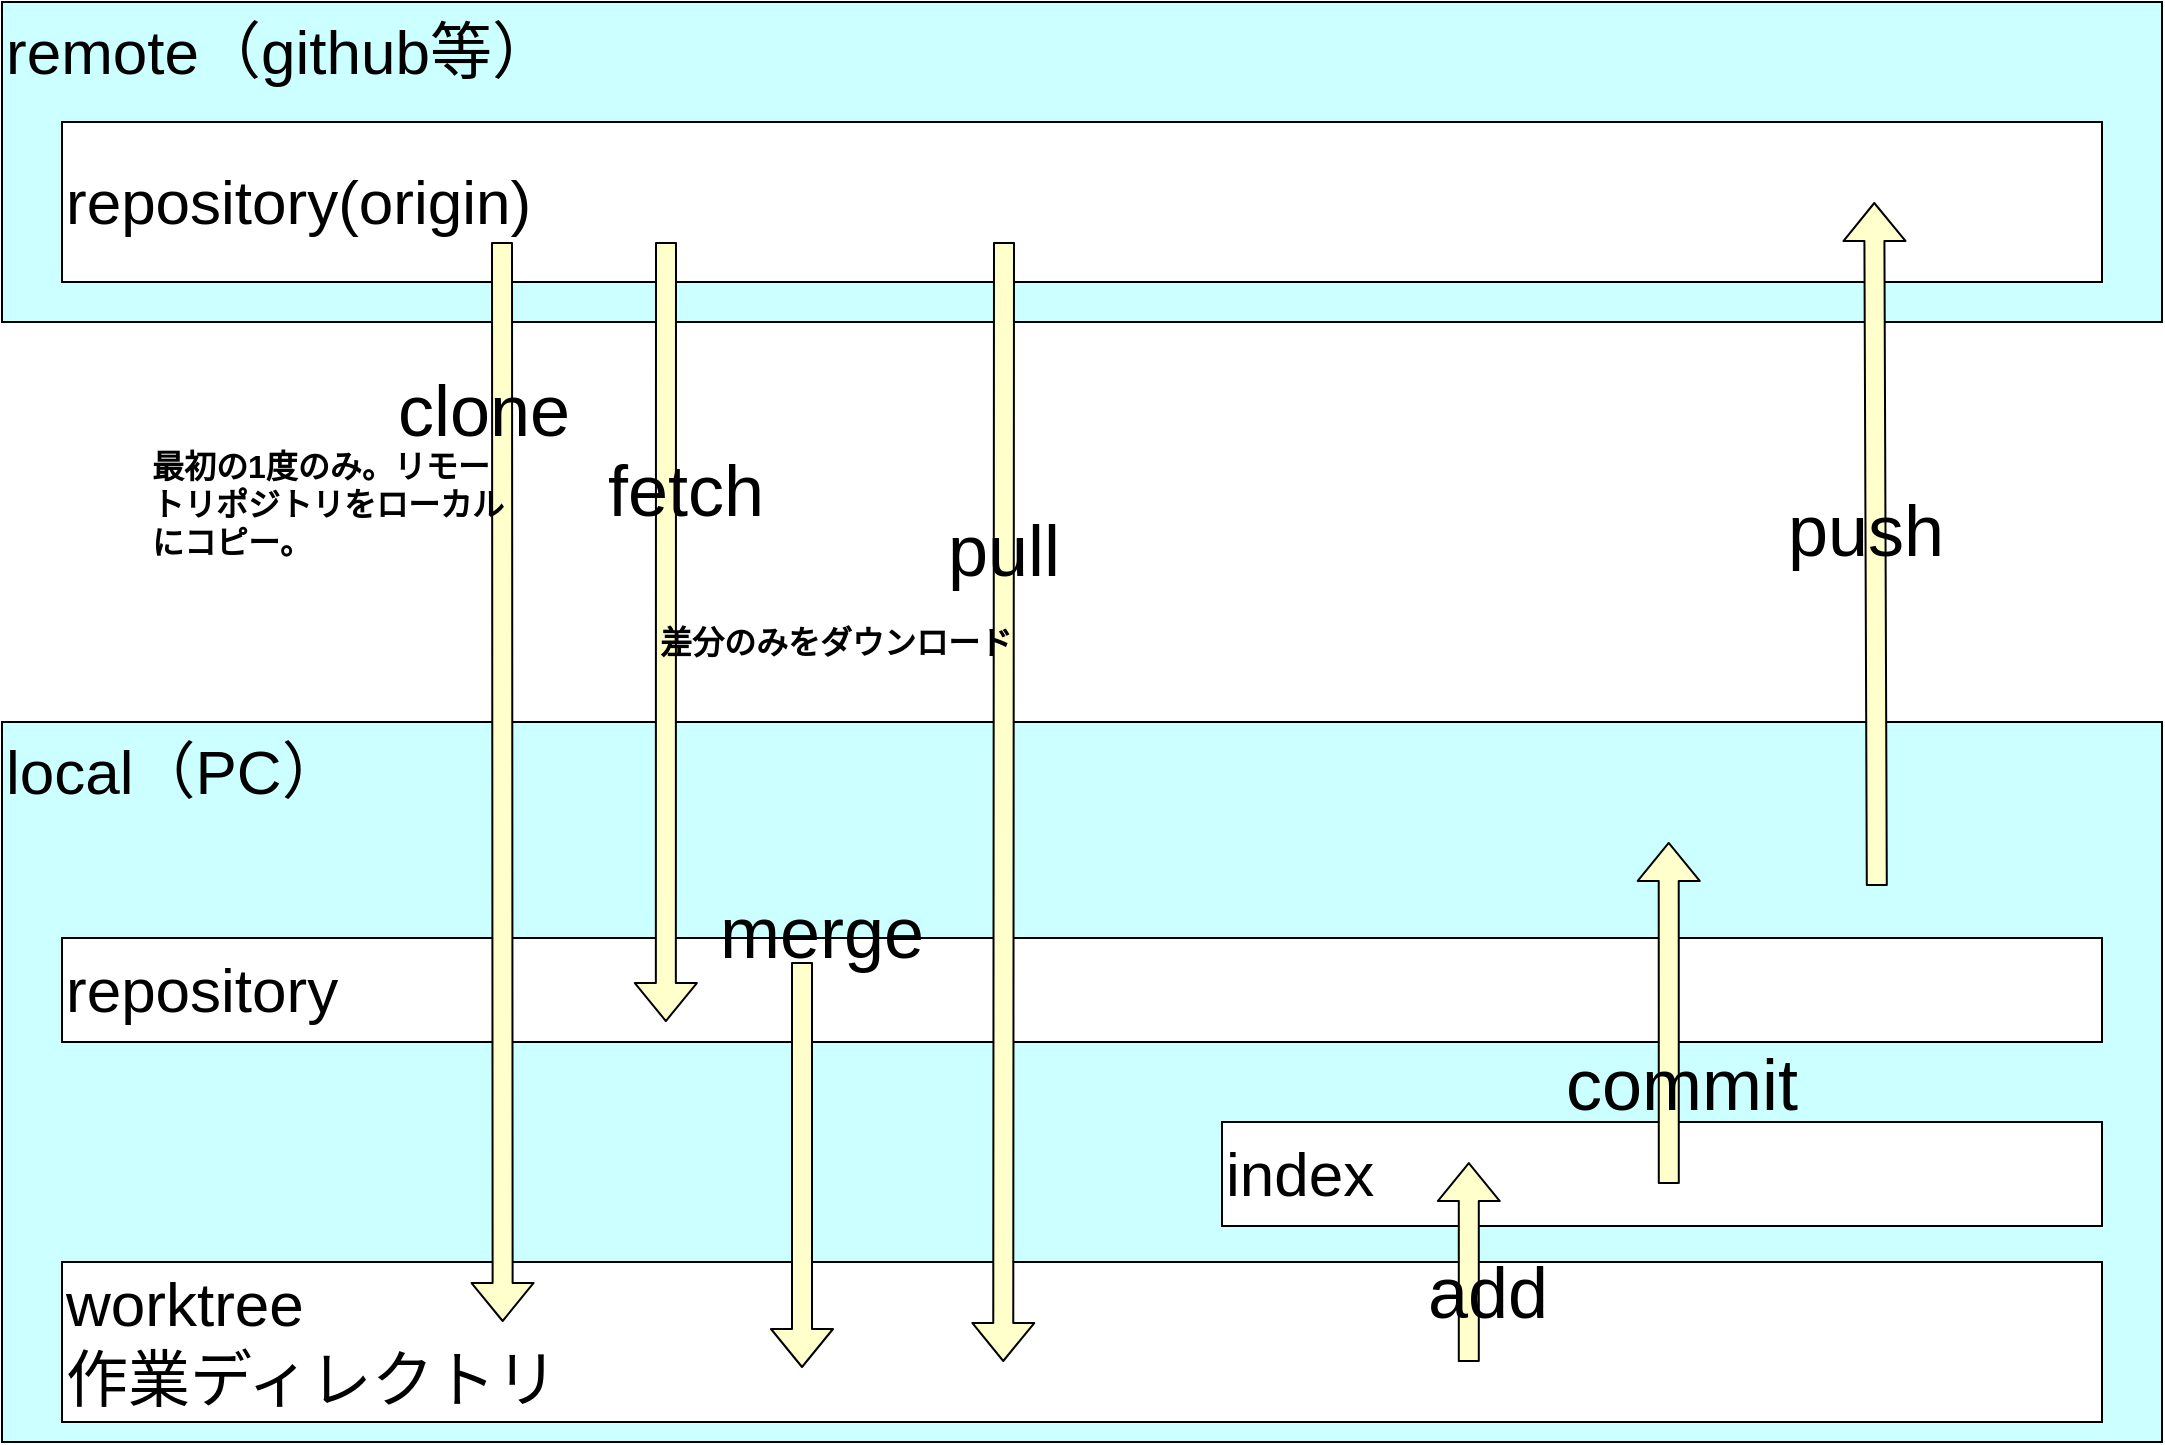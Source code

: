 <mxfile>
    <diagram id="EZC2hPnOzM7d66sxiqU1" name="ページ1">
        <mxGraphModel dx="1275" dy="799" grid="1" gridSize="10" guides="1" tooltips="1" connect="1" arrows="1" fold="1" page="1" pageScale="1" pageWidth="1169" pageHeight="827" background="#ffffff" math="0" shadow="0">
            <root>
                <mxCell id="0"/>
                <mxCell id="1" parent="0"/>
                <mxCell id="2" value="remote（github等）" style="rounded=0;whiteSpace=wrap;html=1;fillColor=#CCFFFF;strokeColor=#000000;fontColor=#000000;fontSize=31;align=left;verticalAlign=top;" parent="1" vertex="1">
                    <mxGeometry x="40" y="40" width="1080" height="160" as="geometry"/>
                </mxCell>
                <mxCell id="4" value="local（PC）" style="rounded=0;whiteSpace=wrap;html=1;fillColor=#CCFFFF;strokeColor=#000000;fontColor=#000000;fontSize=31;align=left;verticalAlign=top;" parent="1" vertex="1">
                    <mxGeometry x="40" y="400" width="1080" height="360" as="geometry"/>
                </mxCell>
                <mxCell id="3" value="repository" style="rounded=0;whiteSpace=wrap;html=1;fillColor=#FFFFFF;strokeColor=#000000;fontColor=#000000;fontSize=31;align=left;" parent="1" vertex="1">
                    <mxGeometry x="70" y="508" width="1020" height="52" as="geometry"/>
                </mxCell>
                <mxCell id="6" value="repository(origin)" style="rounded=0;whiteSpace=wrap;html=1;fillColor=#FFFFFF;strokeColor=#000000;fontColor=#000000;fontSize=31;align=left;" parent="1" vertex="1">
                    <mxGeometry x="70" y="100" width="1020" height="80" as="geometry"/>
                </mxCell>
                <mxCell id="11" value="" style="shape=flexArrow;endArrow=classic;html=1;fontSize=31;fontColor=#000000;labelBackgroundColor=#000000;fillColor=#FFFFCC;strokeColor=#000000;exitX=0.196;exitY=0.75;exitDx=0;exitDy=0;exitPerimeter=0;entryX=0.296;entryY=0.808;entryDx=0;entryDy=0;entryPerimeter=0;" parent="1" edge="1" target="3">
                    <mxGeometry width="50" height="50" relative="1" as="geometry">
                        <mxPoint x="372" y="160" as="sourcePoint"/>
                        <mxPoint x="372" y="480" as="targetPoint"/>
                    </mxGeometry>
                </mxCell>
                <mxCell id="12" value="&lt;font style=&quot;font-size: 36px;&quot;&gt;fetch&lt;/font&gt;" style="text;html=1;strokeColor=none;fillColor=none;align=center;verticalAlign=middle;whiteSpace=wrap;rounded=0;fontSize=31;fontColor=#000000;" parent="1" vertex="1">
                    <mxGeometry x="352" y="269" width="60" height="30" as="geometry"/>
                </mxCell>
                <mxCell id="15" value="index" style="rounded=0;whiteSpace=wrap;html=1;fillColor=#FFFFFF;strokeColor=#000000;fontColor=#000000;fontSize=31;align=left;" parent="1" vertex="1">
                    <mxGeometry x="650" y="600" width="440" height="52" as="geometry"/>
                </mxCell>
                <mxCell id="16" value="worktree&lt;br&gt;作業ディレクトリ" style="rounded=0;whiteSpace=wrap;html=1;fillColor=#FFFFFF;strokeColor=#000000;fontColor=#000000;fontSize=31;align=left;" parent="1" vertex="1">
                    <mxGeometry x="70" y="670" width="1020" height="80" as="geometry"/>
                </mxCell>
                <mxCell id="8" value="" style="shape=flexArrow;endArrow=classic;html=1;fontSize=31;fontColor=#000000;labelBackgroundColor=#000000;fillColor=#FFFFCC;strokeColor=#000000;exitX=0.196;exitY=0.75;exitDx=0;exitDy=0;exitPerimeter=0;entryX=0.216;entryY=0.375;entryDx=0;entryDy=0;entryPerimeter=0;" parent="1" target="16" edge="1">
                    <mxGeometry width="50" height="50" relative="1" as="geometry">
                        <mxPoint x="290.0" y="160" as="sourcePoint"/>
                        <mxPoint x="290" y="540" as="targetPoint"/>
                    </mxGeometry>
                </mxCell>
                <mxCell id="13" value="&lt;h1 style=&quot;font-size: 16px;&quot;&gt;最初の1度のみ。リモートリポジトリをローカルにコピー。&lt;/h1&gt;" style="text;html=1;strokeColor=none;fillColor=none;spacing=5;spacingTop=-20;whiteSpace=wrap;overflow=hidden;rounded=0;fontSize=16;fontColor=#000000;" parent="1" vertex="1">
                    <mxGeometry x="110" y="262" width="190" height="70" as="geometry"/>
                </mxCell>
                <mxCell id="22" value="" style="shape=flexArrow;endArrow=classic;html=1;fontSize=31;fontColor=#000000;labelBackgroundColor=#000000;fillColor=#FFFFCC;strokeColor=#000000;" parent="1" edge="1">
                    <mxGeometry width="50" height="50" relative="1" as="geometry">
                        <mxPoint x="440" y="520" as="sourcePoint"/>
                        <mxPoint x="440" y="723" as="targetPoint"/>
                    </mxGeometry>
                </mxCell>
                <mxCell id="20" value="&lt;font style=&quot;font-size: 36px;&quot;&gt;merge&lt;/font&gt;" style="text;html=1;strokeColor=none;fillColor=none;align=center;verticalAlign=middle;whiteSpace=wrap;rounded=0;fontSize=31;fontColor=#000000;" parent="1" vertex="1">
                    <mxGeometry x="420" y="490" width="60" height="30" as="geometry"/>
                </mxCell>
                <mxCell id="10" value="&lt;font style=&quot;font-size: 36px;&quot;&gt;clone&lt;/font&gt;" style="text;html=1;strokeColor=none;fillColor=none;align=center;verticalAlign=middle;whiteSpace=wrap;rounded=0;fontSize=31;fontColor=#000000;" parent="1" vertex="1">
                    <mxGeometry x="251" y="229" width="60" height="30" as="geometry"/>
                </mxCell>
                <mxCell id="24" value="" style="shape=flexArrow;endArrow=classic;html=1;fontSize=31;fontColor=#000000;labelBackgroundColor=#000000;fillColor=#FFFFCC;strokeColor=#000000;exitX=0.196;exitY=0.75;exitDx=0;exitDy=0;exitPerimeter=0;entryX=0.431;entryY=0.625;entryDx=0;entryDy=0;entryPerimeter=0;" parent="1" edge="1">
                    <mxGeometry width="50" height="50" relative="1" as="geometry">
                        <mxPoint x="541" y="160" as="sourcePoint"/>
                        <mxPoint x="540.62" y="720" as="targetPoint"/>
                    </mxGeometry>
                </mxCell>
                <mxCell id="25" value="&lt;font style=&quot;font-size: 36px;&quot;&gt;pull&lt;/font&gt;" style="text;html=1;strokeColor=none;fillColor=none;align=center;verticalAlign=middle;whiteSpace=wrap;rounded=0;fontSize=31;fontColor=#000000;" parent="1" vertex="1">
                    <mxGeometry x="511" y="299" width="60" height="30" as="geometry"/>
                </mxCell>
                <mxCell id="26" value="" style="shape=flexArrow;endArrow=classic;html=1;fontSize=31;fontColor=#000000;labelBackgroundColor=#000000;fillColor=#FFFFCC;strokeColor=#000000;exitX=0.52;exitY=0.625;exitDx=0;exitDy=0;exitPerimeter=0;entryX=0.52;entryY=0.385;entryDx=0;entryDy=0;entryPerimeter=0;" parent="1" edge="1">
                    <mxGeometry width="50" height="50" relative="1" as="geometry">
                        <mxPoint x="773.4" y="720" as="sourcePoint"/>
                        <mxPoint x="773.4" y="620.02" as="targetPoint"/>
                    </mxGeometry>
                </mxCell>
                <mxCell id="27" value="&lt;font style=&quot;font-size: 36px;&quot;&gt;add&lt;/font&gt;" style="text;html=1;strokeColor=none;fillColor=none;align=center;verticalAlign=middle;whiteSpace=wrap;rounded=0;fontSize=31;fontColor=#000000;" parent="1" vertex="1">
                    <mxGeometry x="753" y="670" width="60" height="30" as="geometry"/>
                </mxCell>
                <mxCell id="28" value="" style="shape=flexArrow;endArrow=classic;html=1;fontSize=31;fontColor=#000000;labelBackgroundColor=#000000;fillColor=#FFFFCC;strokeColor=#000000;exitX=0.52;exitY=0.625;exitDx=0;exitDy=0;exitPerimeter=0;entryX=0.768;entryY=0.245;entryDx=0;entryDy=0;entryPerimeter=0;" parent="1" edge="1">
                    <mxGeometry width="50" height="50" relative="1" as="geometry">
                        <mxPoint x="873.4" y="631" as="sourcePoint"/>
                        <mxPoint x="873.36" y="459.985" as="targetPoint"/>
                    </mxGeometry>
                </mxCell>
                <mxCell id="29" value="&lt;font style=&quot;font-size: 36px;&quot;&gt;commit&lt;/font&gt;" style="text;html=1;strokeColor=none;fillColor=none;align=center;verticalAlign=middle;whiteSpace=wrap;rounded=0;fontSize=31;fontColor=#000000;" parent="1" vertex="1">
                    <mxGeometry x="850" y="566" width="60" height="30" as="geometry"/>
                </mxCell>
                <mxCell id="32" value="" style="shape=flexArrow;endArrow=classic;html=1;fontSize=31;fontColor=#000000;labelBackgroundColor=#000000;fillColor=#FFFFCC;strokeColor=#000000;exitX=0.52;exitY=0.625;exitDx=0;exitDy=0;exitPerimeter=0;entryX=0.657;entryY=0.5;entryDx=0;entryDy=0;entryPerimeter=0;" parent="1" edge="1">
                    <mxGeometry width="50" height="50" relative="1" as="geometry">
                        <mxPoint x="977.4" y="482" as="sourcePoint"/>
                        <mxPoint x="976.14" y="140" as="targetPoint"/>
                    </mxGeometry>
                </mxCell>
                <mxCell id="33" value="&lt;font style=&quot;font-size: 36px;&quot;&gt;push&lt;/font&gt;" style="text;html=1;strokeColor=none;fillColor=none;align=center;verticalAlign=middle;whiteSpace=wrap;rounded=0;fontSize=31;fontColor=#000000;" parent="1" vertex="1">
                    <mxGeometry x="942" y="289" width="60" height="30" as="geometry"/>
                </mxCell>
                <mxCell id="34" value="&lt;h1 style=&quot;font-size: 16px;&quot;&gt;差分のみをダウンロード&lt;/h1&gt;" style="text;html=1;strokeColor=none;fillColor=none;spacing=5;spacingTop=-20;whiteSpace=wrap;overflow=hidden;rounded=0;fontSize=16;fontColor=#000000;" parent="1" vertex="1">
                    <mxGeometry x="364" y="350" width="220" height="40" as="geometry"/>
                </mxCell>
            </root>
        </mxGraphModel>
    </diagram>
</mxfile>